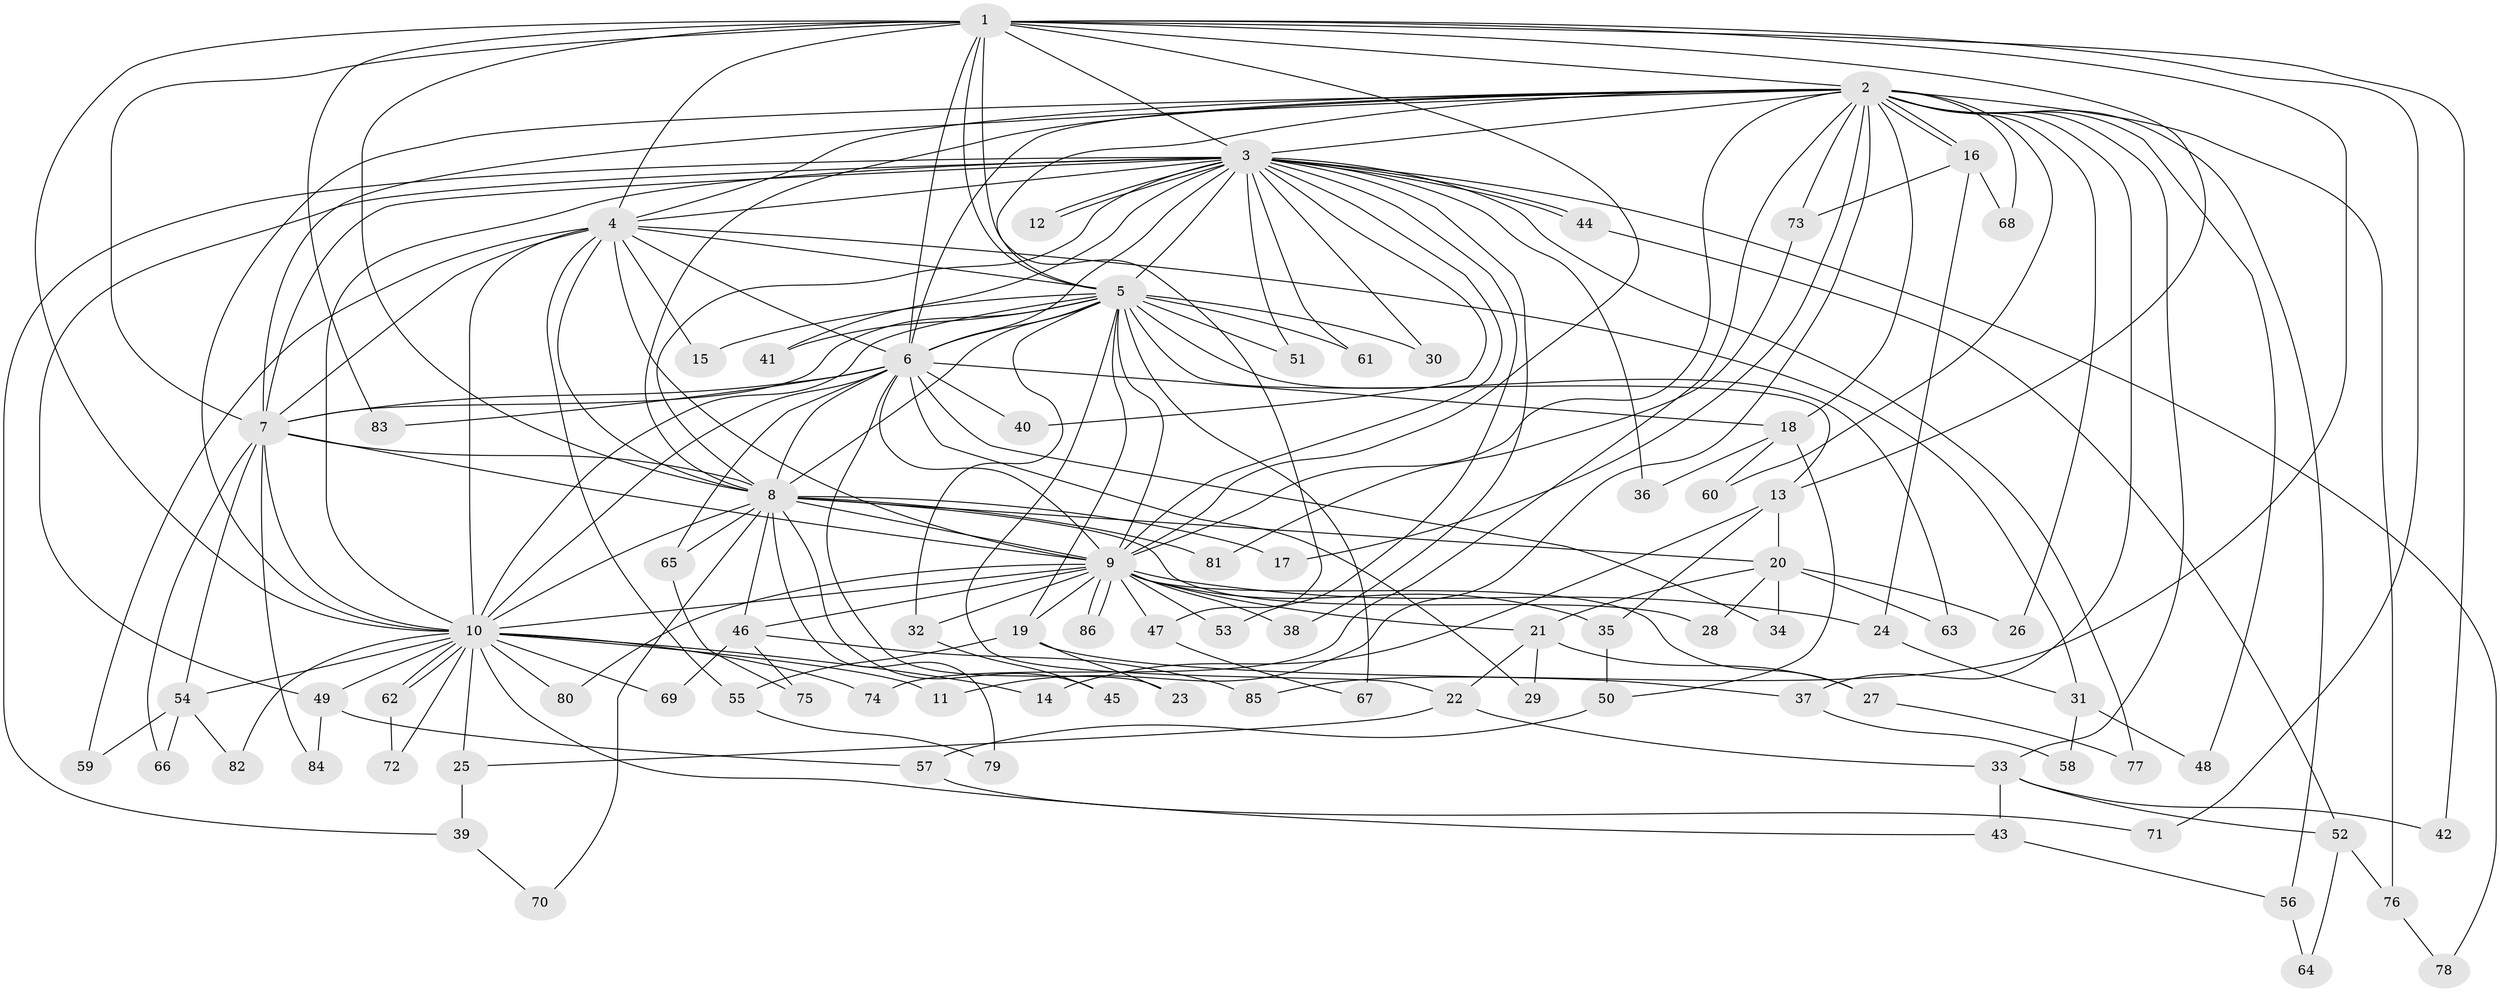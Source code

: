 // Generated by graph-tools (version 1.1) at 2025/14/03/09/25 04:14:08]
// undirected, 86 vertices, 197 edges
graph export_dot {
graph [start="1"]
  node [color=gray90,style=filled];
  1;
  2;
  3;
  4;
  5;
  6;
  7;
  8;
  9;
  10;
  11;
  12;
  13;
  14;
  15;
  16;
  17;
  18;
  19;
  20;
  21;
  22;
  23;
  24;
  25;
  26;
  27;
  28;
  29;
  30;
  31;
  32;
  33;
  34;
  35;
  36;
  37;
  38;
  39;
  40;
  41;
  42;
  43;
  44;
  45;
  46;
  47;
  48;
  49;
  50;
  51;
  52;
  53;
  54;
  55;
  56;
  57;
  58;
  59;
  60;
  61;
  62;
  63;
  64;
  65;
  66;
  67;
  68;
  69;
  70;
  71;
  72;
  73;
  74;
  75;
  76;
  77;
  78;
  79;
  80;
  81;
  82;
  83;
  84;
  85;
  86;
  1 -- 2;
  1 -- 3;
  1 -- 4;
  1 -- 5;
  1 -- 6;
  1 -- 7;
  1 -- 8;
  1 -- 9;
  1 -- 10;
  1 -- 13;
  1 -- 42;
  1 -- 47;
  1 -- 71;
  1 -- 83;
  1 -- 85;
  2 -- 3;
  2 -- 4;
  2 -- 5;
  2 -- 6;
  2 -- 7;
  2 -- 8;
  2 -- 9;
  2 -- 10;
  2 -- 11;
  2 -- 16;
  2 -- 16;
  2 -- 17;
  2 -- 18;
  2 -- 26;
  2 -- 33;
  2 -- 37;
  2 -- 48;
  2 -- 56;
  2 -- 60;
  2 -- 68;
  2 -- 73;
  2 -- 74;
  2 -- 76;
  3 -- 4;
  3 -- 5;
  3 -- 6;
  3 -- 7;
  3 -- 8;
  3 -- 9;
  3 -- 10;
  3 -- 12;
  3 -- 12;
  3 -- 30;
  3 -- 36;
  3 -- 38;
  3 -- 39;
  3 -- 40;
  3 -- 41;
  3 -- 44;
  3 -- 44;
  3 -- 49;
  3 -- 51;
  3 -- 53;
  3 -- 61;
  3 -- 77;
  3 -- 78;
  4 -- 5;
  4 -- 6;
  4 -- 7;
  4 -- 8;
  4 -- 9;
  4 -- 10;
  4 -- 15;
  4 -- 31;
  4 -- 55;
  4 -- 59;
  5 -- 6;
  5 -- 7;
  5 -- 8;
  5 -- 9;
  5 -- 10;
  5 -- 13;
  5 -- 15;
  5 -- 19;
  5 -- 22;
  5 -- 30;
  5 -- 32;
  5 -- 41;
  5 -- 51;
  5 -- 61;
  5 -- 63;
  5 -- 67;
  6 -- 7;
  6 -- 8;
  6 -- 9;
  6 -- 10;
  6 -- 18;
  6 -- 23;
  6 -- 29;
  6 -- 34;
  6 -- 40;
  6 -- 65;
  6 -- 83;
  7 -- 8;
  7 -- 9;
  7 -- 10;
  7 -- 54;
  7 -- 66;
  7 -- 84;
  8 -- 9;
  8 -- 10;
  8 -- 17;
  8 -- 20;
  8 -- 28;
  8 -- 45;
  8 -- 46;
  8 -- 65;
  8 -- 70;
  8 -- 79;
  8 -- 81;
  9 -- 10;
  9 -- 19;
  9 -- 21;
  9 -- 24;
  9 -- 27;
  9 -- 32;
  9 -- 35;
  9 -- 38;
  9 -- 46;
  9 -- 47;
  9 -- 53;
  9 -- 80;
  9 -- 86;
  9 -- 86;
  10 -- 11;
  10 -- 14;
  10 -- 25;
  10 -- 43;
  10 -- 49;
  10 -- 54;
  10 -- 62;
  10 -- 62;
  10 -- 69;
  10 -- 72;
  10 -- 74;
  10 -- 80;
  10 -- 82;
  13 -- 14;
  13 -- 20;
  13 -- 35;
  16 -- 24;
  16 -- 68;
  16 -- 73;
  18 -- 36;
  18 -- 50;
  18 -- 60;
  19 -- 23;
  19 -- 37;
  19 -- 55;
  20 -- 21;
  20 -- 26;
  20 -- 28;
  20 -- 34;
  20 -- 63;
  21 -- 22;
  21 -- 27;
  21 -- 29;
  22 -- 25;
  22 -- 33;
  24 -- 31;
  25 -- 39;
  27 -- 77;
  31 -- 48;
  31 -- 58;
  32 -- 45;
  33 -- 42;
  33 -- 43;
  33 -- 52;
  35 -- 50;
  37 -- 58;
  39 -- 70;
  43 -- 56;
  44 -- 52;
  46 -- 69;
  46 -- 75;
  46 -- 85;
  47 -- 67;
  49 -- 57;
  49 -- 84;
  50 -- 57;
  52 -- 64;
  52 -- 76;
  54 -- 59;
  54 -- 66;
  54 -- 82;
  55 -- 79;
  56 -- 64;
  57 -- 71;
  62 -- 72;
  65 -- 75;
  73 -- 81;
  76 -- 78;
}
